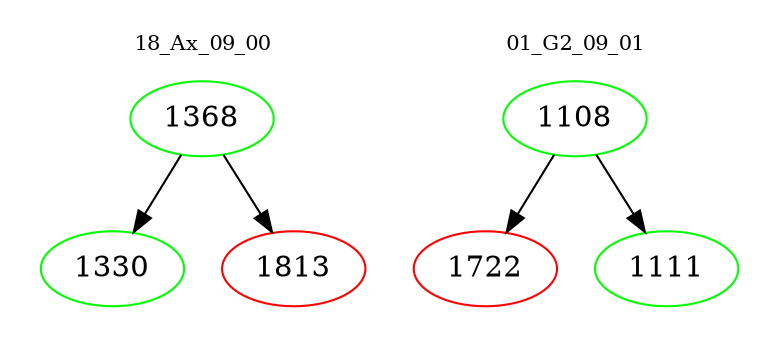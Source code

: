 digraph{
subgraph cluster_0 {
color = white
label = "18_Ax_09_00";
fontsize=10;
T0_1368 [label="1368", color="green"]
T0_1368 -> T0_1330 [color="black"]
T0_1330 [label="1330", color="green"]
T0_1368 -> T0_1813 [color="black"]
T0_1813 [label="1813", color="red"]
}
subgraph cluster_1 {
color = white
label = "01_G2_09_01";
fontsize=10;
T1_1108 [label="1108", color="green"]
T1_1108 -> T1_1722 [color="black"]
T1_1722 [label="1722", color="red"]
T1_1108 -> T1_1111 [color="black"]
T1_1111 [label="1111", color="green"]
}
}

